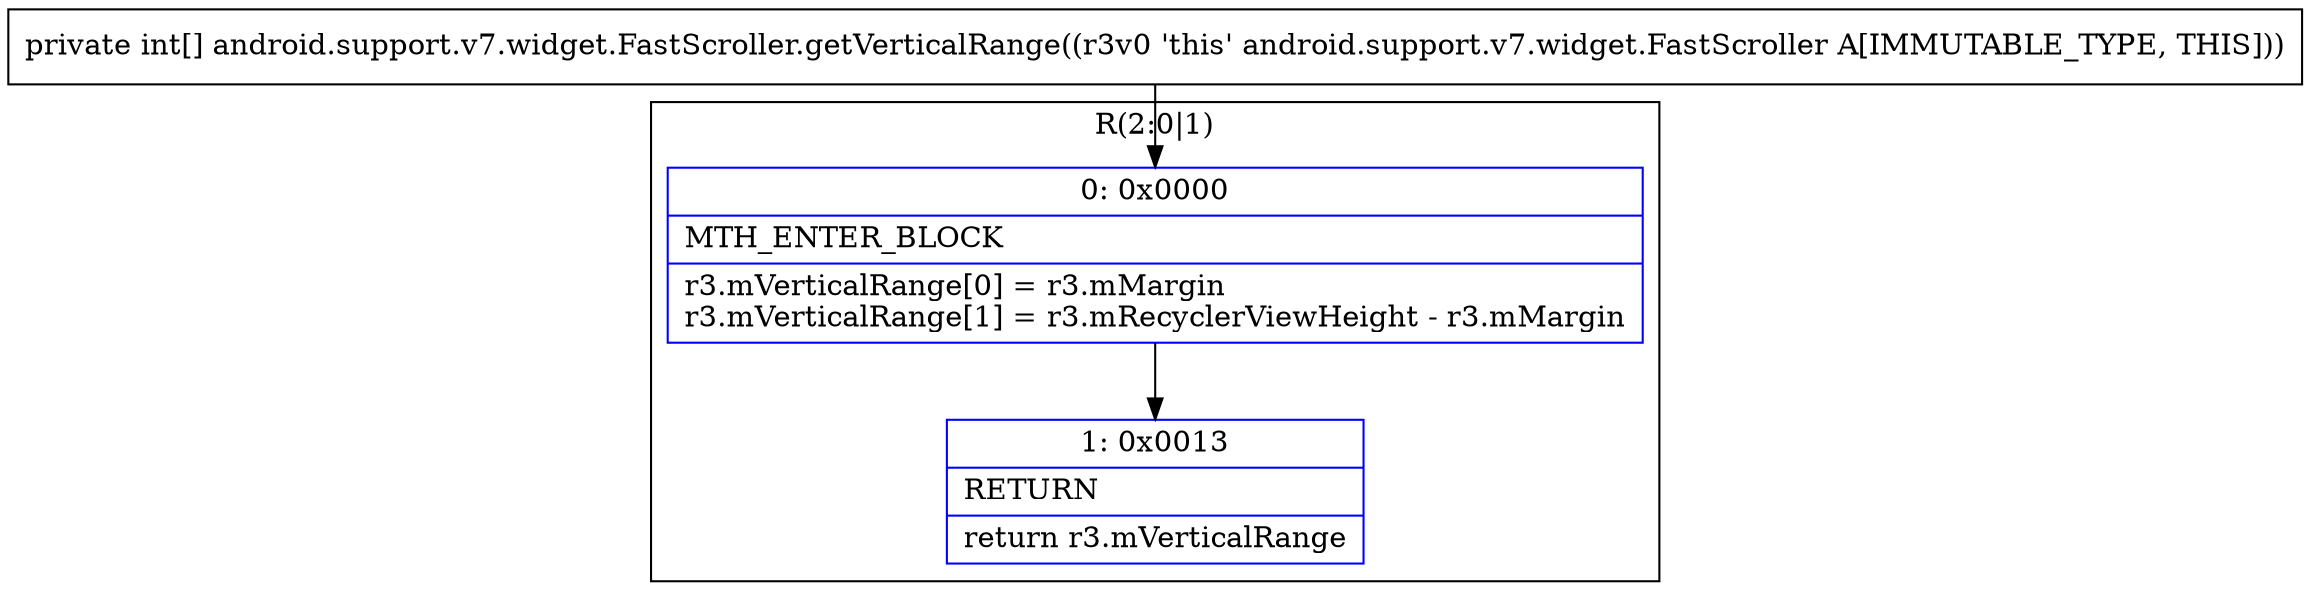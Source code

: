 digraph "CFG forandroid.support.v7.widget.FastScroller.getVerticalRange()[I" {
subgraph cluster_Region_188130110 {
label = "R(2:0|1)";
node [shape=record,color=blue];
Node_0 [shape=record,label="{0\:\ 0x0000|MTH_ENTER_BLOCK\l|r3.mVerticalRange[0] = r3.mMargin\lr3.mVerticalRange[1] = r3.mRecyclerViewHeight \- r3.mMargin\l}"];
Node_1 [shape=record,label="{1\:\ 0x0013|RETURN\l|return r3.mVerticalRange\l}"];
}
MethodNode[shape=record,label="{private int[] android.support.v7.widget.FastScroller.getVerticalRange((r3v0 'this' android.support.v7.widget.FastScroller A[IMMUTABLE_TYPE, THIS])) }"];
MethodNode -> Node_0;
Node_0 -> Node_1;
}

